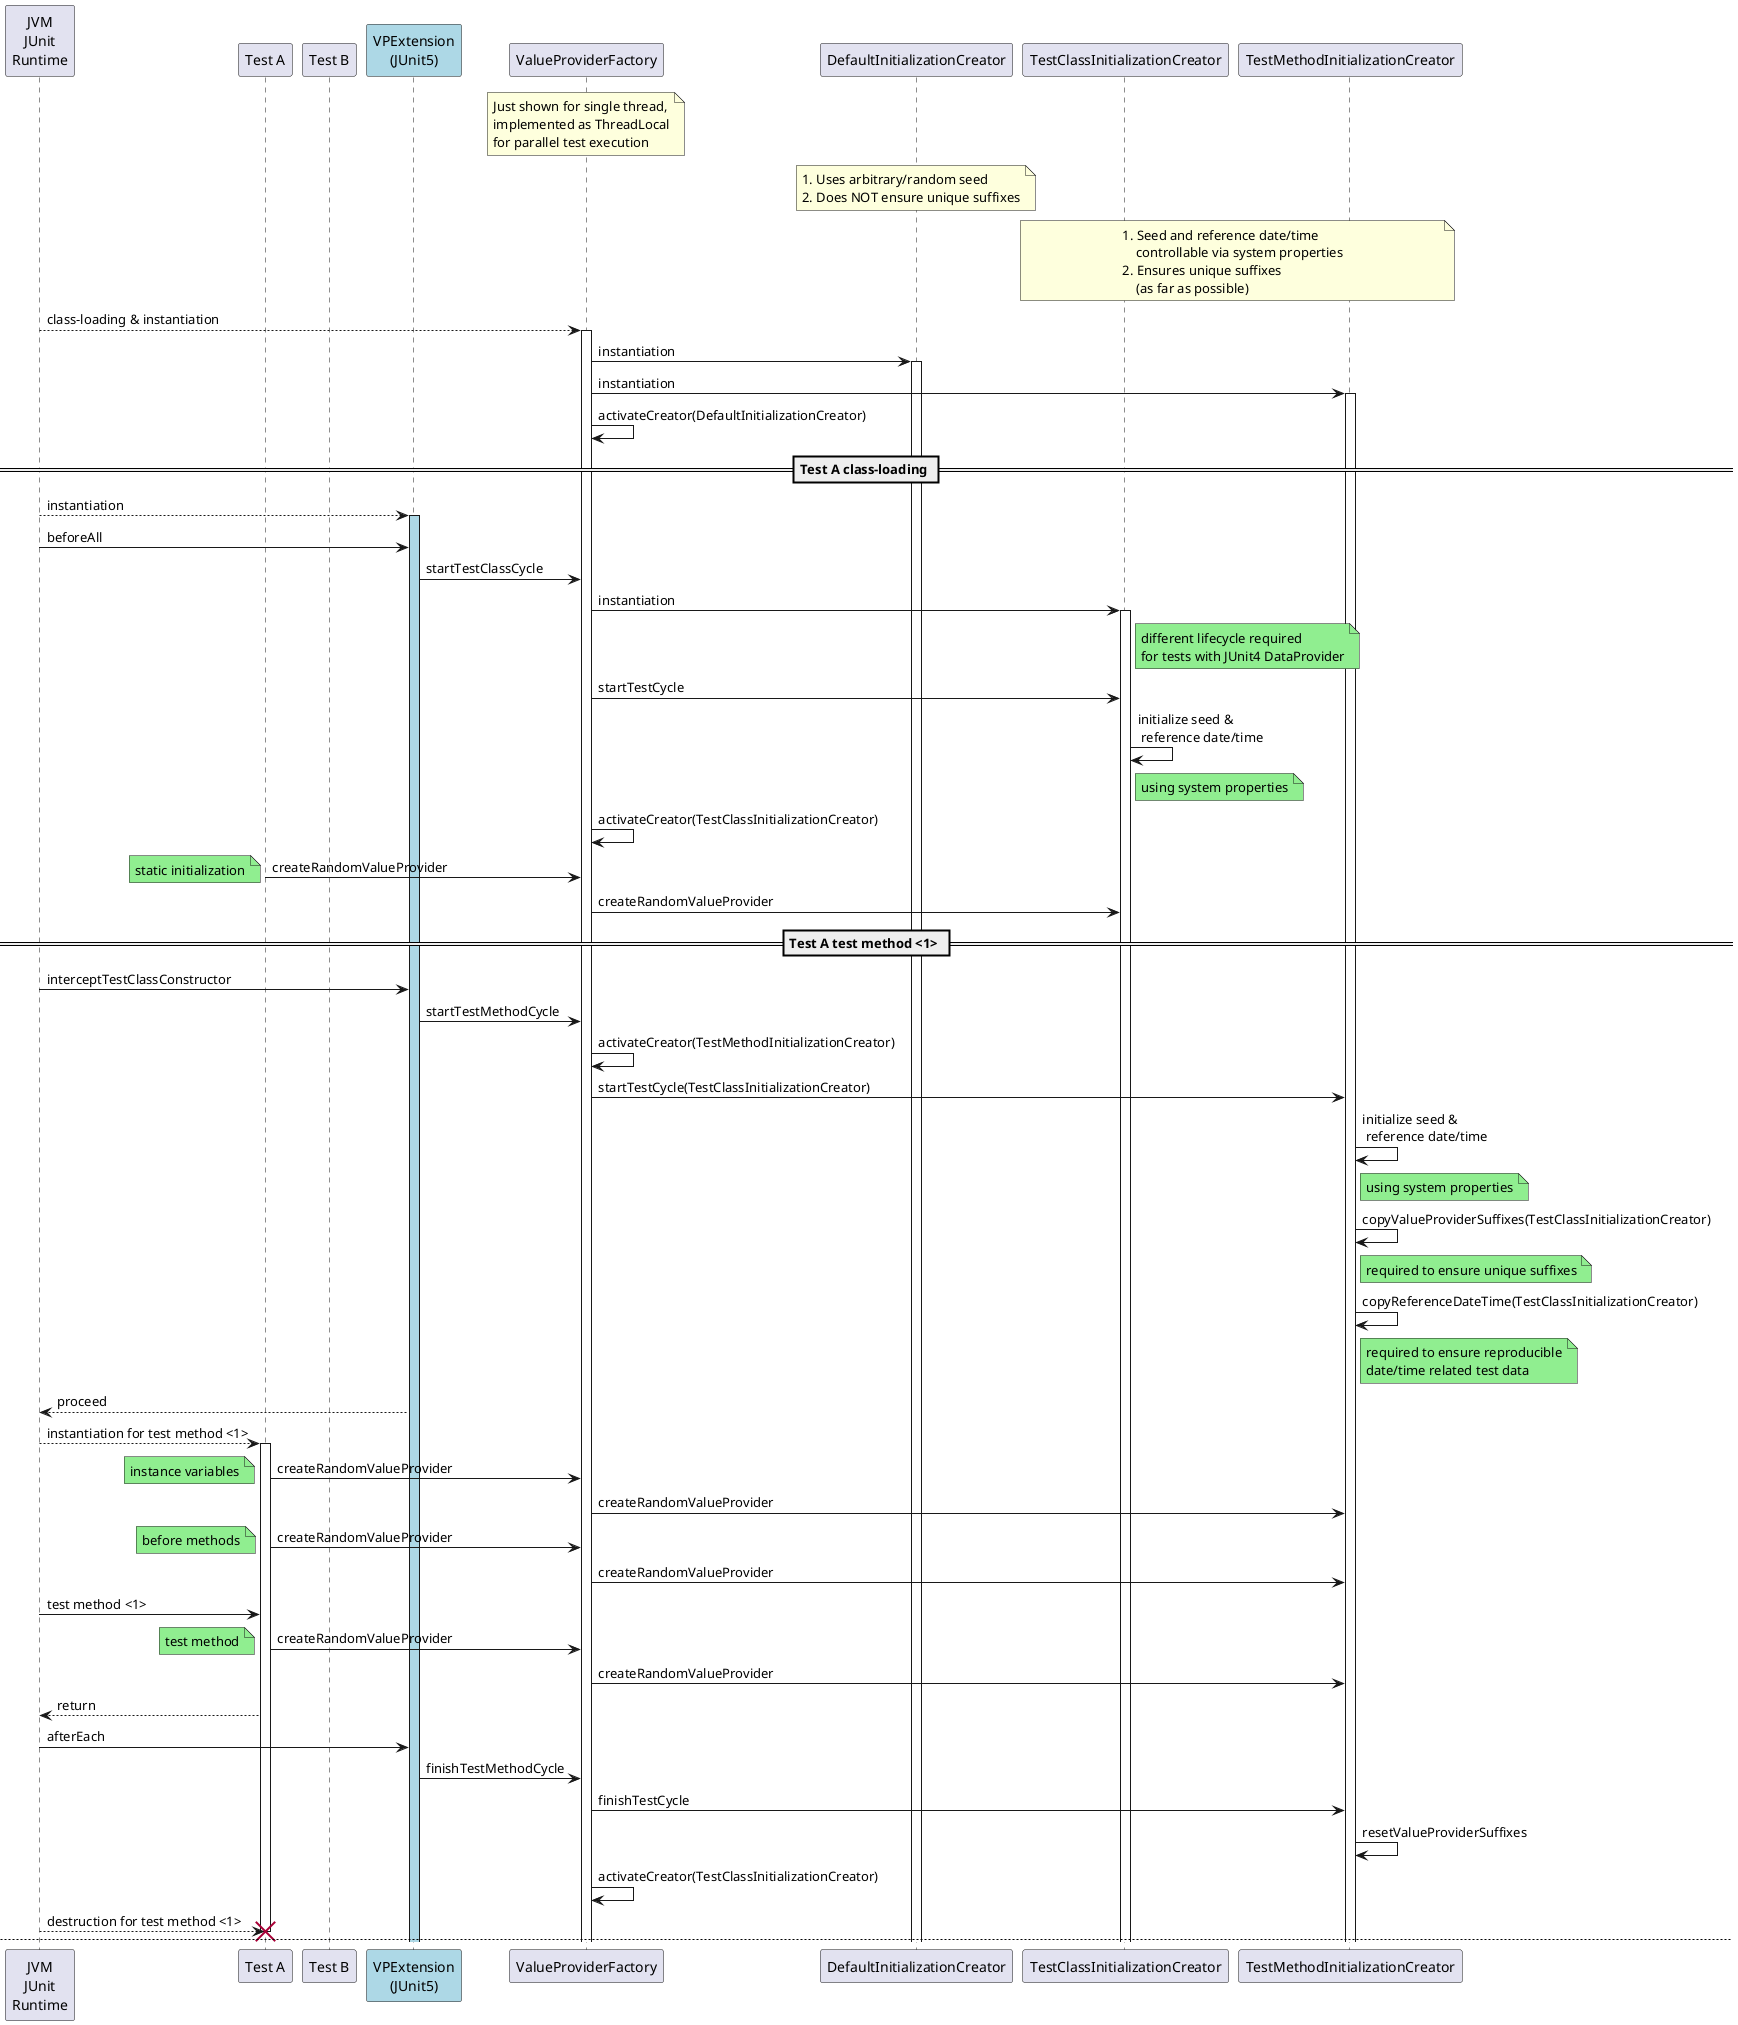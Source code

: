 @startuml
participant "JVM\nJUnit\nRuntime" as JVM
participant "Test A" as T_A
participant "Test B" as T_B

participant "VPExtension\n(JUnit5)" as VPF_X #lightblue
participant "ValueProviderFactory" as VPF
note over VPF: Just shown for single thread,\nimplemented as ThreadLocal\nfor parallel test execution
participant "DefaultInitializationCreator" as D_VPC
note over D_VPC: 1. Uses arbitrary/random seed\n2. Does NOT ensure unique suffixes
participant "TestClassInitializationCreator" as C_VPC
participant "TestMethodInitializationCreator" as M_VPC
note over C_VPC, M_VPC: 1. Seed and reference date/time\n    controllable via system properties\n2. Ensures unique suffixes\n    (as far as possible)

JVM --> VPF : class-loading & instantiation
activate VPF
VPF -> D_VPC : instantiation
activate D_VPC
VPF -> M_VPC : instantiation
activate M_VPC
VPF -> VPF : activateCreator(DefaultInitializationCreator)

== Test A class-loading ==
JVM --> VPF_X : instantiation
activate VPF_X #lightblue
JVM -> VPF_X : beforeAll
VPF_X -> VPF : startTestClassCycle
VPF -> C_VPC : instantiation
activate C_VPC
note right of C_VPC #lightgreen: different lifecycle required\nfor tests with JUnit4 DataProvider
VPF -> C_VPC : startTestCycle
C_VPC -> C_VPC : initialize seed &\n reference date/time
note right of C_VPC #lightgreen: using system properties
VPF -> VPF : activateCreator(TestClassInitializationCreator)

T_A -> VPF : createRandomValueProvider
note left #lightgreen: static initialization
VPF -> C_VPC : createRandomValueProvider

== Test A test method <1> ==
JVM -> VPF_X : interceptTestClassConstructor
VPF_X -> VPF : startTestMethodCycle
VPF -> VPF : activateCreator(TestMethodInitializationCreator)
VPF -> M_VPC : startTestCycle(TestClassInitializationCreator)
M_VPC -> M_VPC : initialize seed &\n reference date/time
note right of M_VPC #lightgreen: using system properties
M_VPC -> M_VPC : copyValueProviderSuffixes(TestClassInitializationCreator)
note right of M_VPC #lightgreen: required to ensure unique suffixes
M_VPC -> M_VPC : copyReferenceDateTime(TestClassInitializationCreator)
note right of M_VPC #lightgreen: required to ensure reproducible\ndate/time related test data
JVM <-- VPF_X : proceed
JVM --> T_A : instantiation for test method <1>
activate T_A

T_A -> VPF : createRandomValueProvider
note left #lightgreen: instance variables
VPF -> M_VPC : createRandomValueProvider

T_A -> VPF : createRandomValueProvider
note left #lightgreen: before methods
VPF -> M_VPC : createRandomValueProvider

JVM -> T_A : test method <1>
T_A -> VPF : createRandomValueProvider
note left #lightgreen: test method
VPF -> M_VPC : createRandomValueProvider

T_A --> JVM : return
JVM -> VPF_X : afterEach
VPF_X -> VPF : finishTestMethodCycle
VPF -> M_VPC : finishTestCycle
M_VPC -> M_VPC : resetValueProviderSuffixes
VPF -> VPF : activateCreator(TestClassInitializationCreator)

JVM --> T_A : destruction for test method <1>
destroy T_A
newpage

== Test A test method <2> ==
JVM -> VPF_X : interceptTestClassConstructor
VPF_X -> VPF : startTestMethodCycle
VPF -> VPF : activateCreator(TestMethodInitializationCreator)
VPF -> M_VPC : startTestCycle(TestClassInitializationCreator)
M_VPC -> M_VPC : initialize seed &\n reference date/time
note right of M_VPC #lightgreen: using system properties
M_VPC -> M_VPC : copyValueProviderSuffixes(TestClassInitializationCreator)
note right of M_VPC #lightgreen: required to ensure unique suffixes
M_VPC -> M_VPC : copyReferenceDateTime(TestClassInitializationCreator)
note right of M_VPC #lightgreen: required to ensure reproducible\ndate/time related test data
JVM <-- VPF_X : proceed
JVM --> T_A : instantiation for test method <2>
activate T_A

T_A -> VPF : createRandomValueProvider
note left #lightgreen: instance variables
VPF -> M_VPC : createRandomValueProvider

T_A -> VPF : createRandomValueProvider
note left #lightgreen: before methods
VPF -> M_VPC : createRandomValueProvider

JVM -> T_A : test method <2>
T_A -> VPF : createRandomValueProvider
note left #lightgreen: test method
VPF -> M_VPC : createRandomValueProvider

T_A --> JVM : return
JVM -> VPF_X : afterEach
VPF_X -> VPF : finishTestMethodCycle
VPF -> M_VPC : finishTestCycle
M_VPC -> M_VPC : resetValueProviderSuffixes
VPF -> VPF : activateCreator(TestClassInitializationCreator)

JVM --> T_A : destruction for test method <2>
destroy T_A
JVM -> VPF_X : afterAll
VPF_X -> VPF : finishTestClassCycle
VPF -> C_VPC : finishTestCycle
C_VPC -> C_VPC : resetValueProviderSuffixes
VPF -> VPF : delete TestClassInitializationCreator
destroy C_VPC
VPF -> VPF : activateCreator(DefaultInitializationCreator)
JVM --> VPF_X
destroy VPF_X
newpage

== Test B class-loading ==
JVM --> VPF_X : instantiation
activate VPF_X #lightblue
JVM -> VPF_X : beforeAll
VPF_X -> VPF : startTestClassCycle
VPF -> C_VPC : instantiation
activate C_VPC
note right of C_VPC #lightgreen: different lifecycle required\nfor tests with JUnit4 DataProvider
VPF -> C_VPC : startTestCycle
C_VPC -> C_VPC : initialize seed &\n reference date/time
note right of C_VPC #lightgreen: using system properties
VPF -> VPF : activateCreator(TestClassInitializationCreator)

T_B -> VPF : createRandomValueProvider
note left #lightgreen: static initialization
VPF -> C_VPC : createRandomValueProvider

== Test B test method <1> ==
JVM -> VPF_X : interceptTestClassConstructor
VPF_X -> VPF : startTestMethodCycle
VPF -> VPF : activateCreator(TestMethodInitializationCreator)
VPF -> M_VPC : startTestCycle(TestClassInitializationCreator)
M_VPC -> M_VPC : initialize seed &\n reference date/time
note right of M_VPC #lightgreen: using system properties
M_VPC -> M_VPC : copyValueProviderSuffixes(TestClassInitializationCreator)
note right of M_VPC #lightgreen: required to ensure unique suffixes
M_VPC -> M_VPC : copyReferenceDateTime(TestClassInitializationCreator)
note right of M_VPC #lightgreen: required to ensure reproducible\ndate/time related test data
JVM <-- VPF_X : proceed
JVM --> T_B : instantiation for test method <1>
activate T_B

T_B -> VPF : createRandomValueProvider
note left #lightgreen: instance variables
VPF -> M_VPC : createRandomValueProvider

T_B -> VPF : createRandomValueProvider
note left #lightgreen: before methods
VPF -> M_VPC : createRandomValueProvider

JVM -> T_B : test method <1>
T_B -> VPF : createRandomValueProvider
note left #lightgreen: test method
VPF -> M_VPC : createRandomValueProvider

... continued as shown above for Test A ...

@enduml
